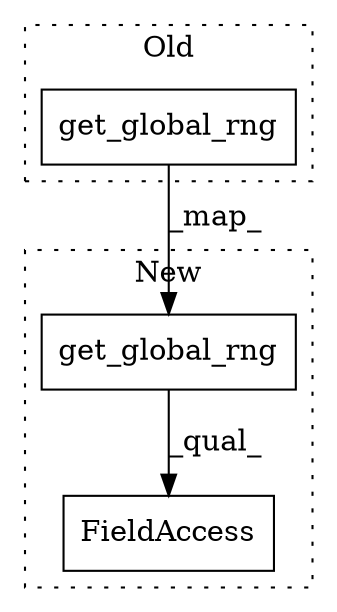 digraph G {
subgraph cluster0 {
1 [label="get_global_rng" a="32" s="2353" l="16" shape="box"];
label = "Old";
style="dotted";
}
subgraph cluster1 {
2 [label="get_global_rng" a="32" s="9971" l="16" shape="box"];
3 [label="FieldAccess" a="22" s="9971" l="26" shape="box"];
label = "New";
style="dotted";
}
1 -> 2 [label="_map_"];
2 -> 3 [label="_qual_"];
}